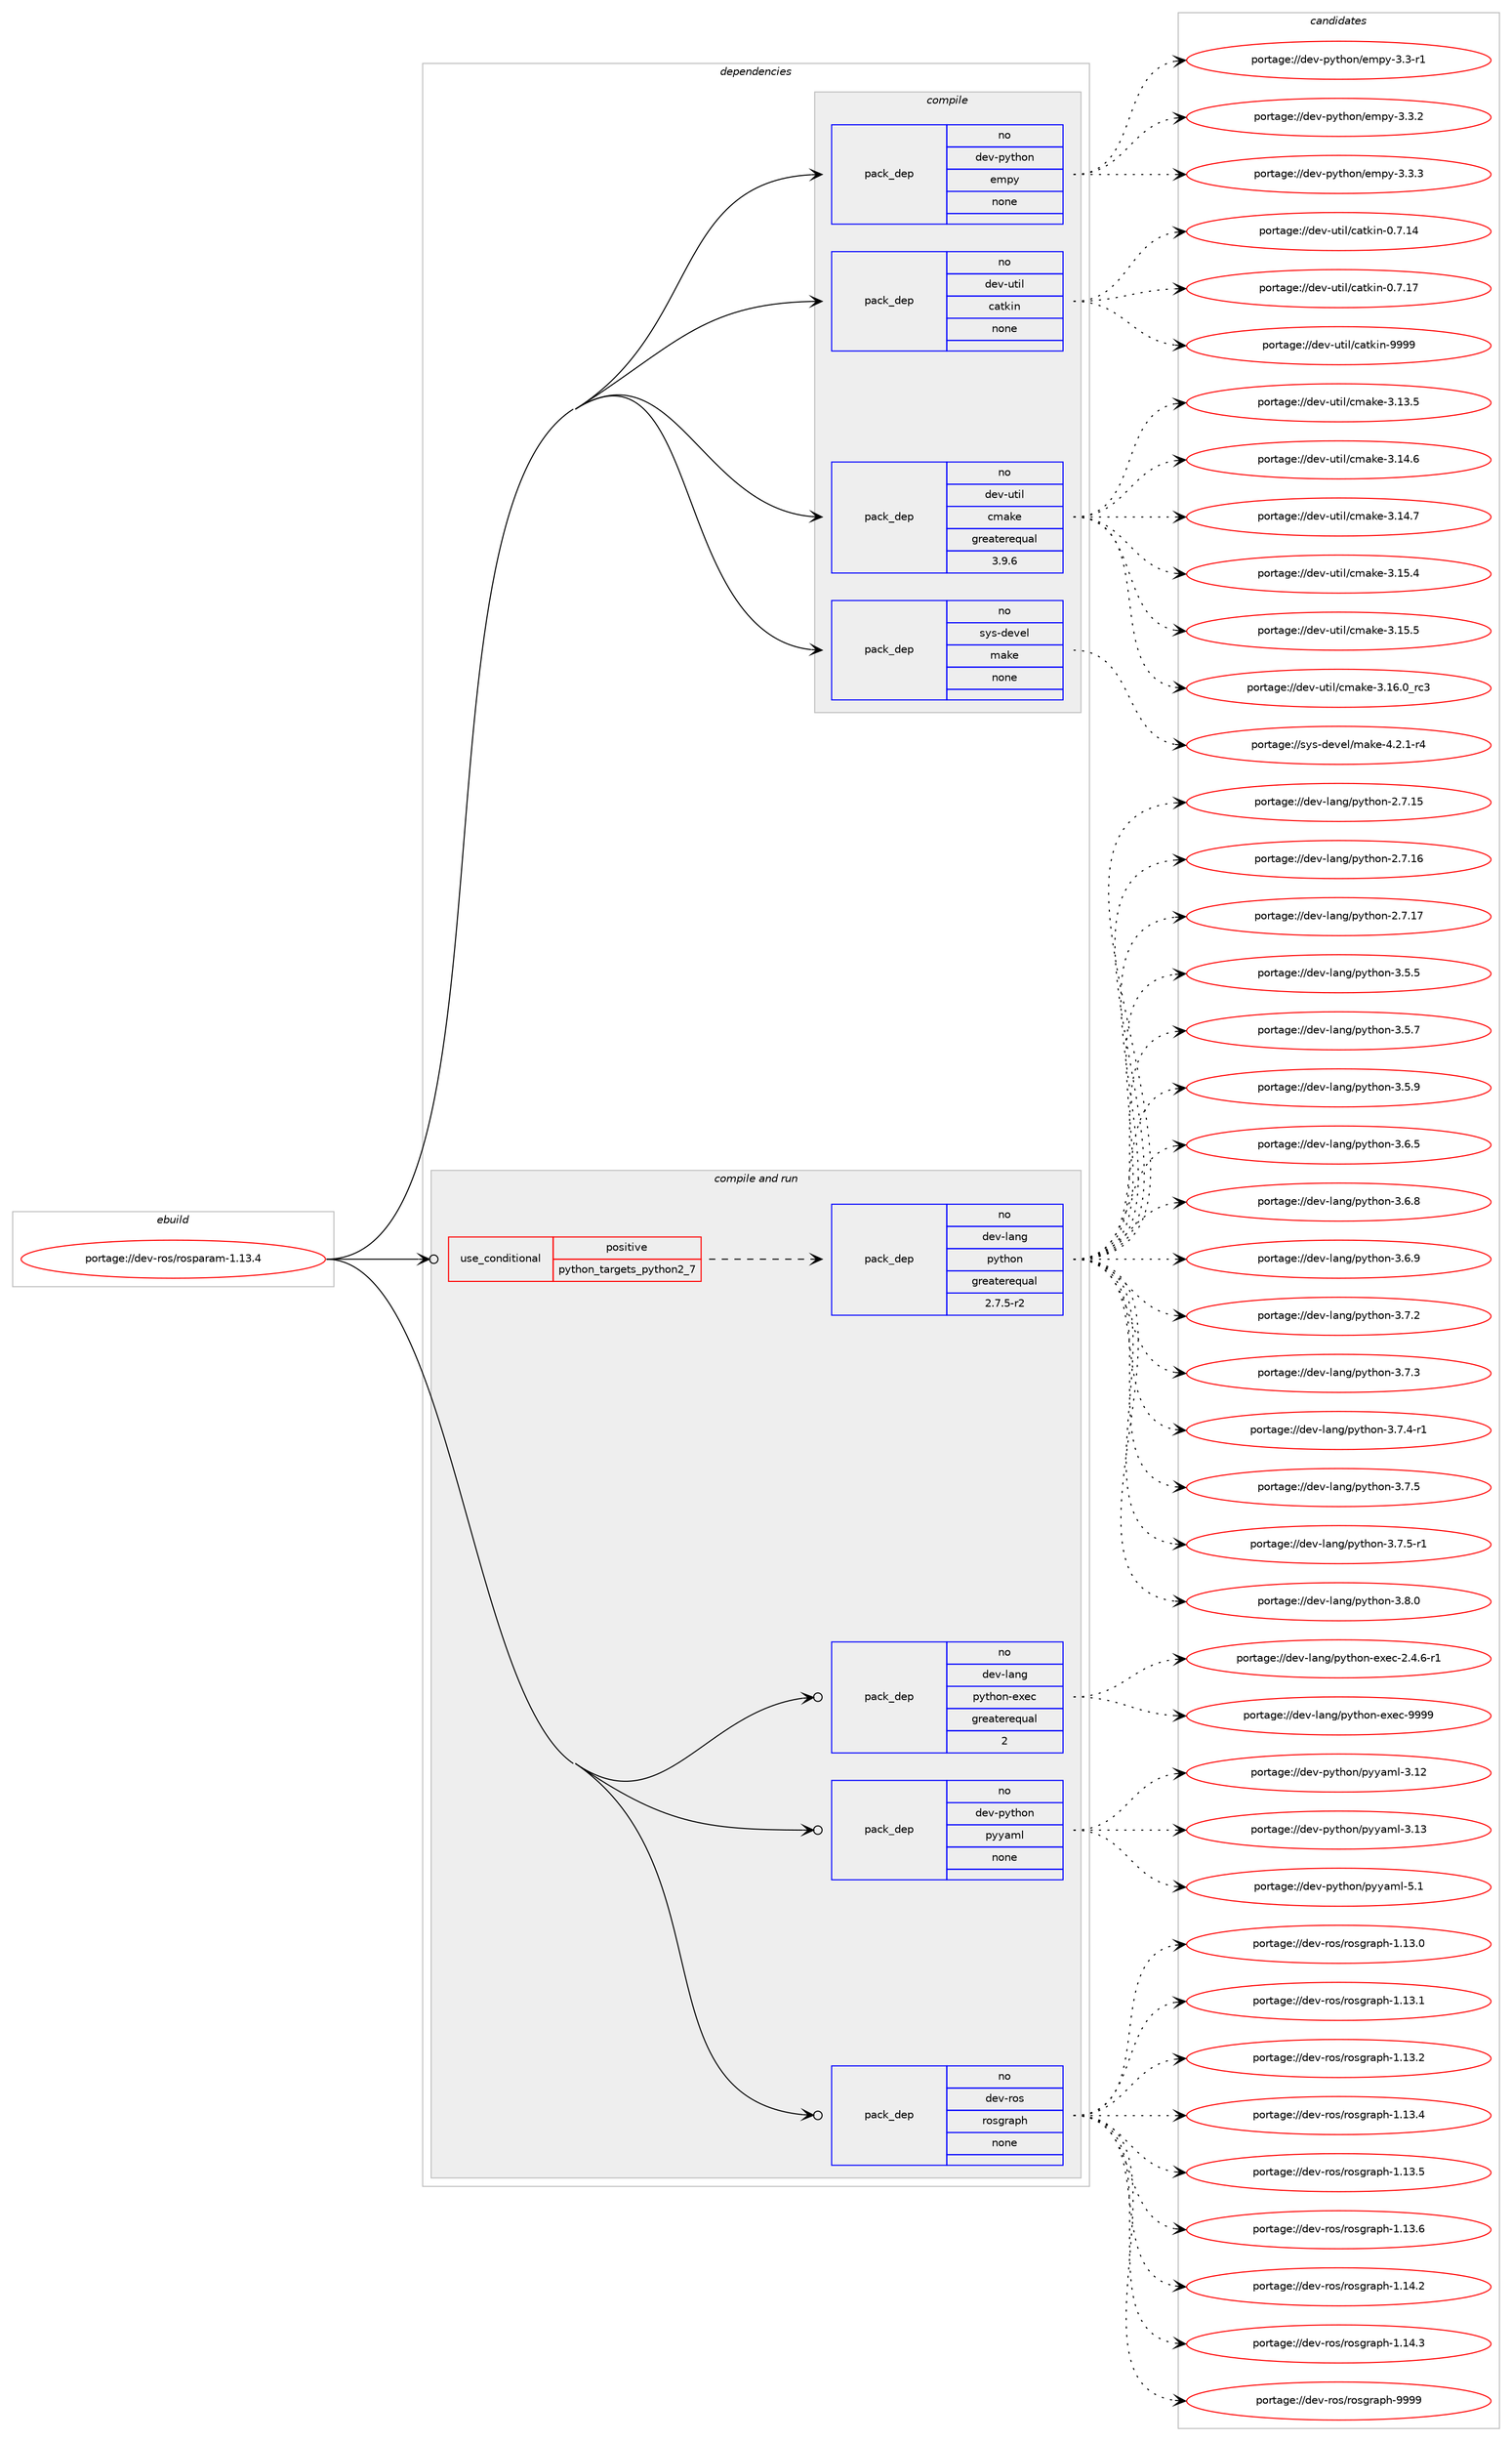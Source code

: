 digraph prolog {

# *************
# Graph options
# *************

newrank=true;
concentrate=true;
compound=true;
graph [rankdir=LR,fontname=Helvetica,fontsize=10,ranksep=1.5];#, ranksep=2.5, nodesep=0.2];
edge  [arrowhead=vee];
node  [fontname=Helvetica,fontsize=10];

# **********
# The ebuild
# **********

subgraph cluster_leftcol {
color=gray;
rank=same;
label=<<i>ebuild</i>>;
id [label="portage://dev-ros/rosparam-1.13.4", color=red, width=4, href="../dev-ros/rosparam-1.13.4.svg"];
}

# ****************
# The dependencies
# ****************

subgraph cluster_midcol {
color=gray;
label=<<i>dependencies</i>>;
subgraph cluster_compile {
fillcolor="#eeeeee";
style=filled;
label=<<i>compile</i>>;
subgraph pack150052 {
dependency197623 [label=<<TABLE BORDER="0" CELLBORDER="1" CELLSPACING="0" CELLPADDING="4" WIDTH="220"><TR><TD ROWSPAN="6" CELLPADDING="30">pack_dep</TD></TR><TR><TD WIDTH="110">no</TD></TR><TR><TD>dev-python</TD></TR><TR><TD>empy</TD></TR><TR><TD>none</TD></TR><TR><TD></TD></TR></TABLE>>, shape=none, color=blue];
}
id:e -> dependency197623:w [weight=20,style="solid",arrowhead="vee"];
subgraph pack150053 {
dependency197624 [label=<<TABLE BORDER="0" CELLBORDER="1" CELLSPACING="0" CELLPADDING="4" WIDTH="220"><TR><TD ROWSPAN="6" CELLPADDING="30">pack_dep</TD></TR><TR><TD WIDTH="110">no</TD></TR><TR><TD>dev-util</TD></TR><TR><TD>catkin</TD></TR><TR><TD>none</TD></TR><TR><TD></TD></TR></TABLE>>, shape=none, color=blue];
}
id:e -> dependency197624:w [weight=20,style="solid",arrowhead="vee"];
subgraph pack150054 {
dependency197625 [label=<<TABLE BORDER="0" CELLBORDER="1" CELLSPACING="0" CELLPADDING="4" WIDTH="220"><TR><TD ROWSPAN="6" CELLPADDING="30">pack_dep</TD></TR><TR><TD WIDTH="110">no</TD></TR><TR><TD>dev-util</TD></TR><TR><TD>cmake</TD></TR><TR><TD>greaterequal</TD></TR><TR><TD>3.9.6</TD></TR></TABLE>>, shape=none, color=blue];
}
id:e -> dependency197625:w [weight=20,style="solid",arrowhead="vee"];
subgraph pack150055 {
dependency197626 [label=<<TABLE BORDER="0" CELLBORDER="1" CELLSPACING="0" CELLPADDING="4" WIDTH="220"><TR><TD ROWSPAN="6" CELLPADDING="30">pack_dep</TD></TR><TR><TD WIDTH="110">no</TD></TR><TR><TD>sys-devel</TD></TR><TR><TD>make</TD></TR><TR><TD>none</TD></TR><TR><TD></TD></TR></TABLE>>, shape=none, color=blue];
}
id:e -> dependency197626:w [weight=20,style="solid",arrowhead="vee"];
}
subgraph cluster_compileandrun {
fillcolor="#eeeeee";
style=filled;
label=<<i>compile and run</i>>;
subgraph cond44143 {
dependency197627 [label=<<TABLE BORDER="0" CELLBORDER="1" CELLSPACING="0" CELLPADDING="4"><TR><TD ROWSPAN="3" CELLPADDING="10">use_conditional</TD></TR><TR><TD>positive</TD></TR><TR><TD>python_targets_python2_7</TD></TR></TABLE>>, shape=none, color=red];
subgraph pack150056 {
dependency197628 [label=<<TABLE BORDER="0" CELLBORDER="1" CELLSPACING="0" CELLPADDING="4" WIDTH="220"><TR><TD ROWSPAN="6" CELLPADDING="30">pack_dep</TD></TR><TR><TD WIDTH="110">no</TD></TR><TR><TD>dev-lang</TD></TR><TR><TD>python</TD></TR><TR><TD>greaterequal</TD></TR><TR><TD>2.7.5-r2</TD></TR></TABLE>>, shape=none, color=blue];
}
dependency197627:e -> dependency197628:w [weight=20,style="dashed",arrowhead="vee"];
}
id:e -> dependency197627:w [weight=20,style="solid",arrowhead="odotvee"];
subgraph pack150057 {
dependency197629 [label=<<TABLE BORDER="0" CELLBORDER="1" CELLSPACING="0" CELLPADDING="4" WIDTH="220"><TR><TD ROWSPAN="6" CELLPADDING="30">pack_dep</TD></TR><TR><TD WIDTH="110">no</TD></TR><TR><TD>dev-lang</TD></TR><TR><TD>python-exec</TD></TR><TR><TD>greaterequal</TD></TR><TR><TD>2</TD></TR></TABLE>>, shape=none, color=blue];
}
id:e -> dependency197629:w [weight=20,style="solid",arrowhead="odotvee"];
subgraph pack150058 {
dependency197630 [label=<<TABLE BORDER="0" CELLBORDER="1" CELLSPACING="0" CELLPADDING="4" WIDTH="220"><TR><TD ROWSPAN="6" CELLPADDING="30">pack_dep</TD></TR><TR><TD WIDTH="110">no</TD></TR><TR><TD>dev-python</TD></TR><TR><TD>pyyaml</TD></TR><TR><TD>none</TD></TR><TR><TD></TD></TR></TABLE>>, shape=none, color=blue];
}
id:e -> dependency197630:w [weight=20,style="solid",arrowhead="odotvee"];
subgraph pack150059 {
dependency197631 [label=<<TABLE BORDER="0" CELLBORDER="1" CELLSPACING="0" CELLPADDING="4" WIDTH="220"><TR><TD ROWSPAN="6" CELLPADDING="30">pack_dep</TD></TR><TR><TD WIDTH="110">no</TD></TR><TR><TD>dev-ros</TD></TR><TR><TD>rosgraph</TD></TR><TR><TD>none</TD></TR><TR><TD></TD></TR></TABLE>>, shape=none, color=blue];
}
id:e -> dependency197631:w [weight=20,style="solid",arrowhead="odotvee"];
}
subgraph cluster_run {
fillcolor="#eeeeee";
style=filled;
label=<<i>run</i>>;
}
}

# **************
# The candidates
# **************

subgraph cluster_choices {
rank=same;
color=gray;
label=<<i>candidates</i>>;

subgraph choice150052 {
color=black;
nodesep=1;
choiceportage1001011184511212111610411111047101109112121455146514511449 [label="portage://dev-python/empy-3.3-r1", color=red, width=4,href="../dev-python/empy-3.3-r1.svg"];
choiceportage1001011184511212111610411111047101109112121455146514650 [label="portage://dev-python/empy-3.3.2", color=red, width=4,href="../dev-python/empy-3.3.2.svg"];
choiceportage1001011184511212111610411111047101109112121455146514651 [label="portage://dev-python/empy-3.3.3", color=red, width=4,href="../dev-python/empy-3.3.3.svg"];
dependency197623:e -> choiceportage1001011184511212111610411111047101109112121455146514511449:w [style=dotted,weight="100"];
dependency197623:e -> choiceportage1001011184511212111610411111047101109112121455146514650:w [style=dotted,weight="100"];
dependency197623:e -> choiceportage1001011184511212111610411111047101109112121455146514651:w [style=dotted,weight="100"];
}
subgraph choice150053 {
color=black;
nodesep=1;
choiceportage1001011184511711610510847999711610710511045484655464952 [label="portage://dev-util/catkin-0.7.14", color=red, width=4,href="../dev-util/catkin-0.7.14.svg"];
choiceportage1001011184511711610510847999711610710511045484655464955 [label="portage://dev-util/catkin-0.7.17", color=red, width=4,href="../dev-util/catkin-0.7.17.svg"];
choiceportage100101118451171161051084799971161071051104557575757 [label="portage://dev-util/catkin-9999", color=red, width=4,href="../dev-util/catkin-9999.svg"];
dependency197624:e -> choiceportage1001011184511711610510847999711610710511045484655464952:w [style=dotted,weight="100"];
dependency197624:e -> choiceportage1001011184511711610510847999711610710511045484655464955:w [style=dotted,weight="100"];
dependency197624:e -> choiceportage100101118451171161051084799971161071051104557575757:w [style=dotted,weight="100"];
}
subgraph choice150054 {
color=black;
nodesep=1;
choiceportage1001011184511711610510847991099710710145514649514653 [label="portage://dev-util/cmake-3.13.5", color=red, width=4,href="../dev-util/cmake-3.13.5.svg"];
choiceportage1001011184511711610510847991099710710145514649524654 [label="portage://dev-util/cmake-3.14.6", color=red, width=4,href="../dev-util/cmake-3.14.6.svg"];
choiceportage1001011184511711610510847991099710710145514649524655 [label="portage://dev-util/cmake-3.14.7", color=red, width=4,href="../dev-util/cmake-3.14.7.svg"];
choiceportage1001011184511711610510847991099710710145514649534652 [label="portage://dev-util/cmake-3.15.4", color=red, width=4,href="../dev-util/cmake-3.15.4.svg"];
choiceportage1001011184511711610510847991099710710145514649534653 [label="portage://dev-util/cmake-3.15.5", color=red, width=4,href="../dev-util/cmake-3.15.5.svg"];
choiceportage1001011184511711610510847991099710710145514649544648951149951 [label="portage://dev-util/cmake-3.16.0_rc3", color=red, width=4,href="../dev-util/cmake-3.16.0_rc3.svg"];
dependency197625:e -> choiceportage1001011184511711610510847991099710710145514649514653:w [style=dotted,weight="100"];
dependency197625:e -> choiceportage1001011184511711610510847991099710710145514649524654:w [style=dotted,weight="100"];
dependency197625:e -> choiceportage1001011184511711610510847991099710710145514649524655:w [style=dotted,weight="100"];
dependency197625:e -> choiceportage1001011184511711610510847991099710710145514649534652:w [style=dotted,weight="100"];
dependency197625:e -> choiceportage1001011184511711610510847991099710710145514649534653:w [style=dotted,weight="100"];
dependency197625:e -> choiceportage1001011184511711610510847991099710710145514649544648951149951:w [style=dotted,weight="100"];
}
subgraph choice150055 {
color=black;
nodesep=1;
choiceportage1151211154510010111810110847109971071014552465046494511452 [label="portage://sys-devel/make-4.2.1-r4", color=red, width=4,href="../sys-devel/make-4.2.1-r4.svg"];
dependency197626:e -> choiceportage1151211154510010111810110847109971071014552465046494511452:w [style=dotted,weight="100"];
}
subgraph choice150056 {
color=black;
nodesep=1;
choiceportage10010111845108971101034711212111610411111045504655464953 [label="portage://dev-lang/python-2.7.15", color=red, width=4,href="../dev-lang/python-2.7.15.svg"];
choiceportage10010111845108971101034711212111610411111045504655464954 [label="portage://dev-lang/python-2.7.16", color=red, width=4,href="../dev-lang/python-2.7.16.svg"];
choiceportage10010111845108971101034711212111610411111045504655464955 [label="portage://dev-lang/python-2.7.17", color=red, width=4,href="../dev-lang/python-2.7.17.svg"];
choiceportage100101118451089711010347112121116104111110455146534653 [label="portage://dev-lang/python-3.5.5", color=red, width=4,href="../dev-lang/python-3.5.5.svg"];
choiceportage100101118451089711010347112121116104111110455146534655 [label="portage://dev-lang/python-3.5.7", color=red, width=4,href="../dev-lang/python-3.5.7.svg"];
choiceportage100101118451089711010347112121116104111110455146534657 [label="portage://dev-lang/python-3.5.9", color=red, width=4,href="../dev-lang/python-3.5.9.svg"];
choiceportage100101118451089711010347112121116104111110455146544653 [label="portage://dev-lang/python-3.6.5", color=red, width=4,href="../dev-lang/python-3.6.5.svg"];
choiceportage100101118451089711010347112121116104111110455146544656 [label="portage://dev-lang/python-3.6.8", color=red, width=4,href="../dev-lang/python-3.6.8.svg"];
choiceportage100101118451089711010347112121116104111110455146544657 [label="portage://dev-lang/python-3.6.9", color=red, width=4,href="../dev-lang/python-3.6.9.svg"];
choiceportage100101118451089711010347112121116104111110455146554650 [label="portage://dev-lang/python-3.7.2", color=red, width=4,href="../dev-lang/python-3.7.2.svg"];
choiceportage100101118451089711010347112121116104111110455146554651 [label="portage://dev-lang/python-3.7.3", color=red, width=4,href="../dev-lang/python-3.7.3.svg"];
choiceportage1001011184510897110103471121211161041111104551465546524511449 [label="portage://dev-lang/python-3.7.4-r1", color=red, width=4,href="../dev-lang/python-3.7.4-r1.svg"];
choiceportage100101118451089711010347112121116104111110455146554653 [label="portage://dev-lang/python-3.7.5", color=red, width=4,href="../dev-lang/python-3.7.5.svg"];
choiceportage1001011184510897110103471121211161041111104551465546534511449 [label="portage://dev-lang/python-3.7.5-r1", color=red, width=4,href="../dev-lang/python-3.7.5-r1.svg"];
choiceportage100101118451089711010347112121116104111110455146564648 [label="portage://dev-lang/python-3.8.0", color=red, width=4,href="../dev-lang/python-3.8.0.svg"];
dependency197628:e -> choiceportage10010111845108971101034711212111610411111045504655464953:w [style=dotted,weight="100"];
dependency197628:e -> choiceportage10010111845108971101034711212111610411111045504655464954:w [style=dotted,weight="100"];
dependency197628:e -> choiceportage10010111845108971101034711212111610411111045504655464955:w [style=dotted,weight="100"];
dependency197628:e -> choiceportage100101118451089711010347112121116104111110455146534653:w [style=dotted,weight="100"];
dependency197628:e -> choiceportage100101118451089711010347112121116104111110455146534655:w [style=dotted,weight="100"];
dependency197628:e -> choiceportage100101118451089711010347112121116104111110455146534657:w [style=dotted,weight="100"];
dependency197628:e -> choiceportage100101118451089711010347112121116104111110455146544653:w [style=dotted,weight="100"];
dependency197628:e -> choiceportage100101118451089711010347112121116104111110455146544656:w [style=dotted,weight="100"];
dependency197628:e -> choiceportage100101118451089711010347112121116104111110455146544657:w [style=dotted,weight="100"];
dependency197628:e -> choiceportage100101118451089711010347112121116104111110455146554650:w [style=dotted,weight="100"];
dependency197628:e -> choiceportage100101118451089711010347112121116104111110455146554651:w [style=dotted,weight="100"];
dependency197628:e -> choiceportage1001011184510897110103471121211161041111104551465546524511449:w [style=dotted,weight="100"];
dependency197628:e -> choiceportage100101118451089711010347112121116104111110455146554653:w [style=dotted,weight="100"];
dependency197628:e -> choiceportage1001011184510897110103471121211161041111104551465546534511449:w [style=dotted,weight="100"];
dependency197628:e -> choiceportage100101118451089711010347112121116104111110455146564648:w [style=dotted,weight="100"];
}
subgraph choice150057 {
color=black;
nodesep=1;
choiceportage10010111845108971101034711212111610411111045101120101994550465246544511449 [label="portage://dev-lang/python-exec-2.4.6-r1", color=red, width=4,href="../dev-lang/python-exec-2.4.6-r1.svg"];
choiceportage10010111845108971101034711212111610411111045101120101994557575757 [label="portage://dev-lang/python-exec-9999", color=red, width=4,href="../dev-lang/python-exec-9999.svg"];
dependency197629:e -> choiceportage10010111845108971101034711212111610411111045101120101994550465246544511449:w [style=dotted,weight="100"];
dependency197629:e -> choiceportage10010111845108971101034711212111610411111045101120101994557575757:w [style=dotted,weight="100"];
}
subgraph choice150058 {
color=black;
nodesep=1;
choiceportage1001011184511212111610411111047112121121971091084551464950 [label="portage://dev-python/pyyaml-3.12", color=red, width=4,href="../dev-python/pyyaml-3.12.svg"];
choiceportage1001011184511212111610411111047112121121971091084551464951 [label="portage://dev-python/pyyaml-3.13", color=red, width=4,href="../dev-python/pyyaml-3.13.svg"];
choiceportage10010111845112121116104111110471121211219710910845534649 [label="portage://dev-python/pyyaml-5.1", color=red, width=4,href="../dev-python/pyyaml-5.1.svg"];
dependency197630:e -> choiceportage1001011184511212111610411111047112121121971091084551464950:w [style=dotted,weight="100"];
dependency197630:e -> choiceportage1001011184511212111610411111047112121121971091084551464951:w [style=dotted,weight="100"];
dependency197630:e -> choiceportage10010111845112121116104111110471121211219710910845534649:w [style=dotted,weight="100"];
}
subgraph choice150059 {
color=black;
nodesep=1;
choiceportage10010111845114111115471141111151031149711210445494649514648 [label="portage://dev-ros/rosgraph-1.13.0", color=red, width=4,href="../dev-ros/rosgraph-1.13.0.svg"];
choiceportage10010111845114111115471141111151031149711210445494649514649 [label="portage://dev-ros/rosgraph-1.13.1", color=red, width=4,href="../dev-ros/rosgraph-1.13.1.svg"];
choiceportage10010111845114111115471141111151031149711210445494649514650 [label="portage://dev-ros/rosgraph-1.13.2", color=red, width=4,href="../dev-ros/rosgraph-1.13.2.svg"];
choiceportage10010111845114111115471141111151031149711210445494649514652 [label="portage://dev-ros/rosgraph-1.13.4", color=red, width=4,href="../dev-ros/rosgraph-1.13.4.svg"];
choiceportage10010111845114111115471141111151031149711210445494649514653 [label="portage://dev-ros/rosgraph-1.13.5", color=red, width=4,href="../dev-ros/rosgraph-1.13.5.svg"];
choiceportage10010111845114111115471141111151031149711210445494649514654 [label="portage://dev-ros/rosgraph-1.13.6", color=red, width=4,href="../dev-ros/rosgraph-1.13.6.svg"];
choiceportage10010111845114111115471141111151031149711210445494649524650 [label="portage://dev-ros/rosgraph-1.14.2", color=red, width=4,href="../dev-ros/rosgraph-1.14.2.svg"];
choiceportage10010111845114111115471141111151031149711210445494649524651 [label="portage://dev-ros/rosgraph-1.14.3", color=red, width=4,href="../dev-ros/rosgraph-1.14.3.svg"];
choiceportage1001011184511411111547114111115103114971121044557575757 [label="portage://dev-ros/rosgraph-9999", color=red, width=4,href="../dev-ros/rosgraph-9999.svg"];
dependency197631:e -> choiceportage10010111845114111115471141111151031149711210445494649514648:w [style=dotted,weight="100"];
dependency197631:e -> choiceportage10010111845114111115471141111151031149711210445494649514649:w [style=dotted,weight="100"];
dependency197631:e -> choiceportage10010111845114111115471141111151031149711210445494649514650:w [style=dotted,weight="100"];
dependency197631:e -> choiceportage10010111845114111115471141111151031149711210445494649514652:w [style=dotted,weight="100"];
dependency197631:e -> choiceportage10010111845114111115471141111151031149711210445494649514653:w [style=dotted,weight="100"];
dependency197631:e -> choiceportage10010111845114111115471141111151031149711210445494649514654:w [style=dotted,weight="100"];
dependency197631:e -> choiceportage10010111845114111115471141111151031149711210445494649524650:w [style=dotted,weight="100"];
dependency197631:e -> choiceportage10010111845114111115471141111151031149711210445494649524651:w [style=dotted,weight="100"];
dependency197631:e -> choiceportage1001011184511411111547114111115103114971121044557575757:w [style=dotted,weight="100"];
}
}

}
